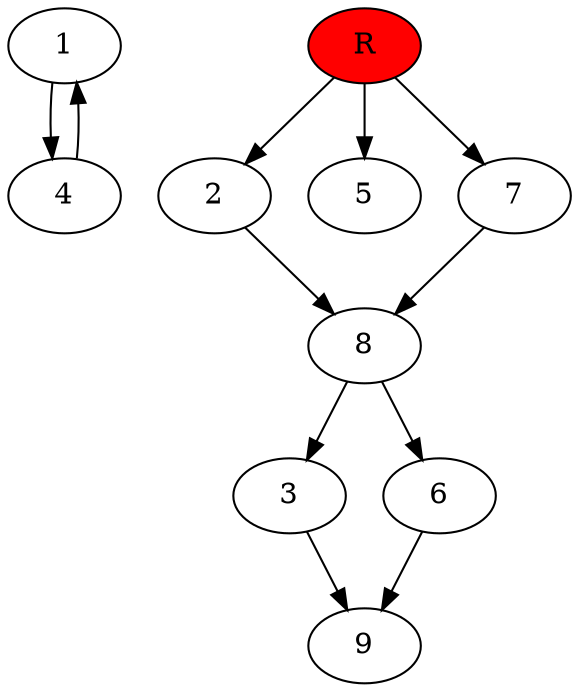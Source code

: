 digraph prb32890 {
	1
	2
	3
	4
	5
	6
	7
	8
	R [fillcolor="#ff0000" style=filled]
	1 -> 4
	2 -> 8
	3 -> 9
	4 -> 1
	6 -> 9
	7 -> 8
	8 -> 3
	8 -> 6
	R -> 2
	R -> 5
	R -> 7
}
